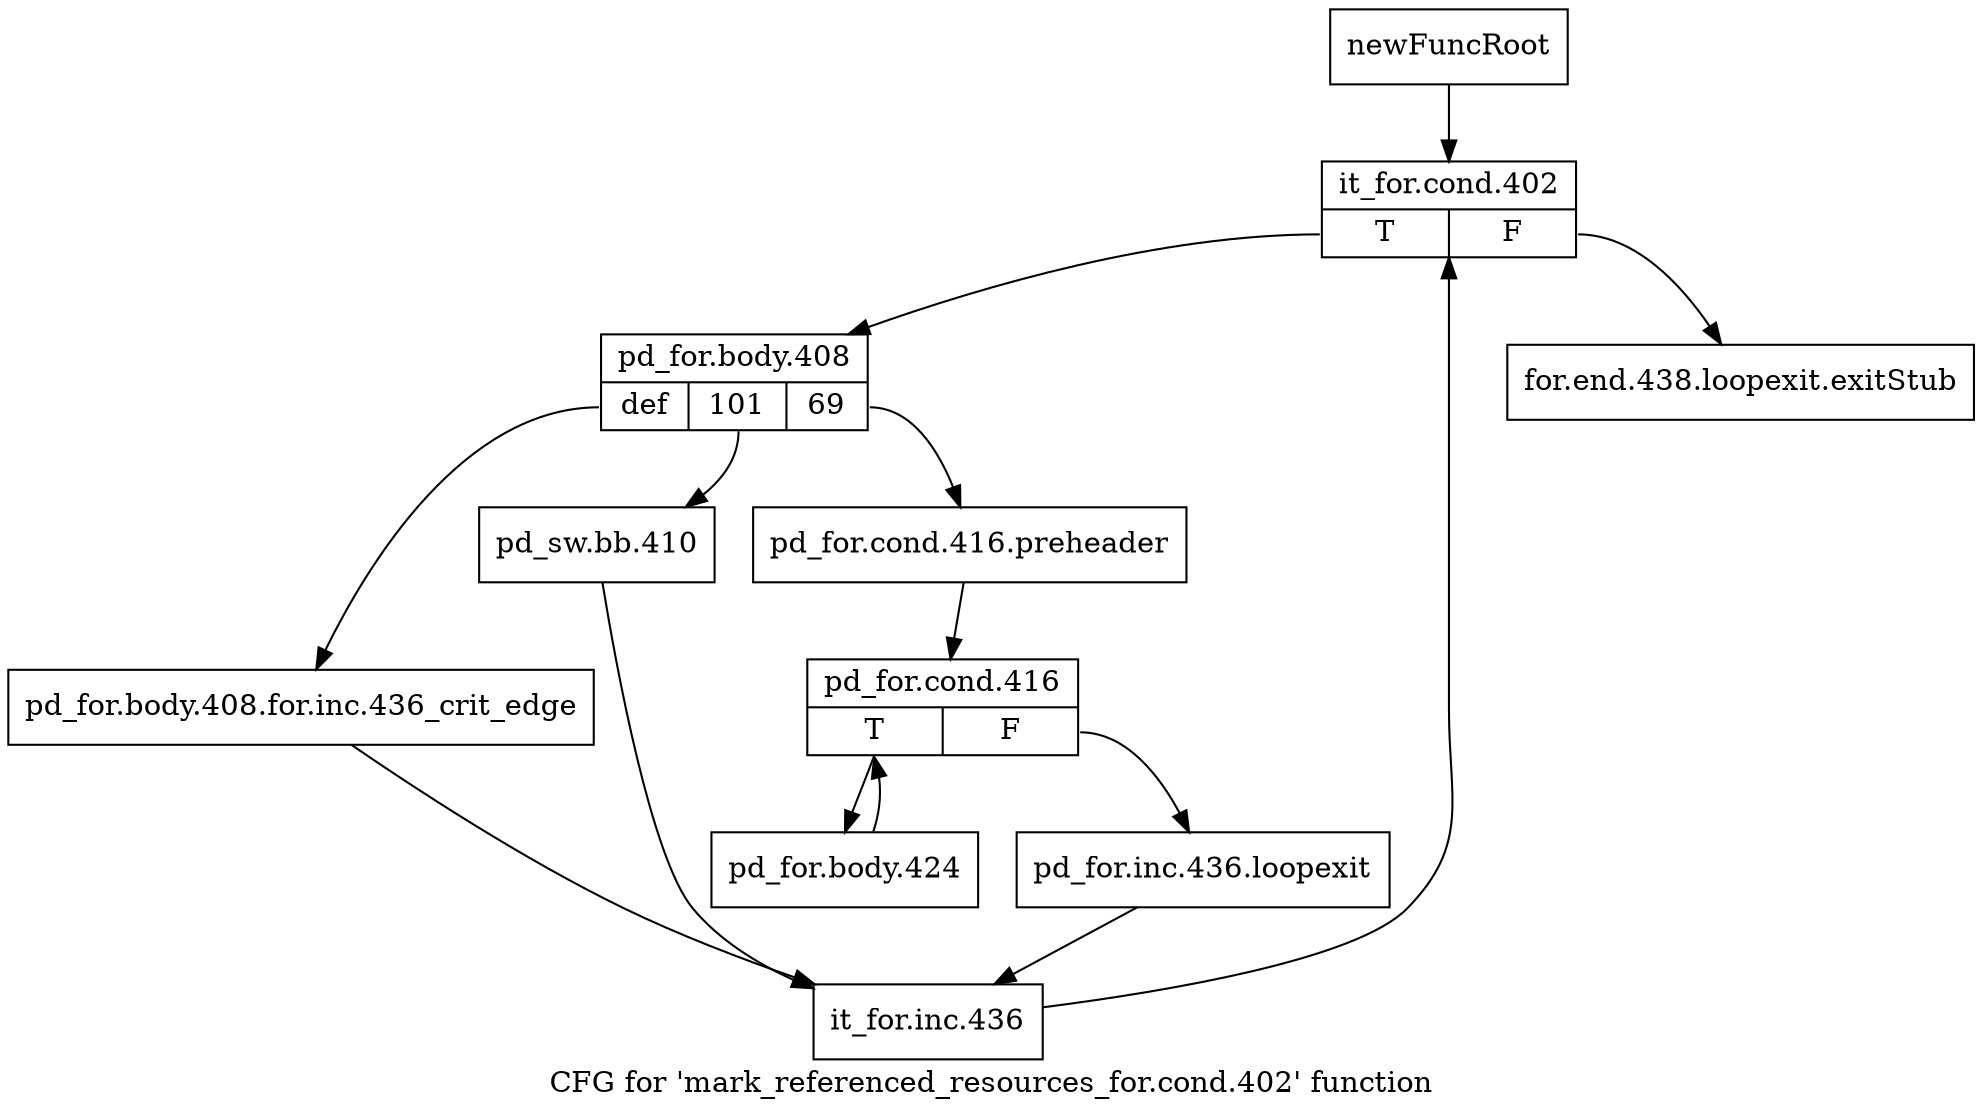digraph "CFG for 'mark_referenced_resources_for.cond.402' function" {
	label="CFG for 'mark_referenced_resources_for.cond.402' function";

	Node0xc026640 [shape=record,label="{newFuncRoot}"];
	Node0xc026640 -> Node0xc0266e0;
	Node0xc026690 [shape=record,label="{for.end.438.loopexit.exitStub}"];
	Node0xc0266e0 [shape=record,label="{it_for.cond.402|{<s0>T|<s1>F}}"];
	Node0xc0266e0:s0 -> Node0xc026730;
	Node0xc0266e0:s1 -> Node0xc026690;
	Node0xc026730 [shape=record,label="{pd_for.body.408|{<s0>def|<s1>101|<s2>69}}"];
	Node0xc026730:s0 -> Node0xc026910;
	Node0xc026730:s1 -> Node0xc0268c0;
	Node0xc026730:s2 -> Node0xc026780;
	Node0xc026780 [shape=record,label="{pd_for.cond.416.preheader}"];
	Node0xc026780 -> Node0xc0267d0;
	Node0xc0267d0 [shape=record,label="{pd_for.cond.416|{<s0>T|<s1>F}}"];
	Node0xc0267d0:s0 -> Node0xc026870;
	Node0xc0267d0:s1 -> Node0xc026820;
	Node0xc026820 [shape=record,label="{pd_for.inc.436.loopexit}"];
	Node0xc026820 -> Node0xc026960;
	Node0xc026870 [shape=record,label="{pd_for.body.424}"];
	Node0xc026870 -> Node0xc0267d0;
	Node0xc0268c0 [shape=record,label="{pd_sw.bb.410}"];
	Node0xc0268c0 -> Node0xc026960;
	Node0xc026910 [shape=record,label="{pd_for.body.408.for.inc.436_crit_edge}"];
	Node0xc026910 -> Node0xc026960;
	Node0xc026960 [shape=record,label="{it_for.inc.436}"];
	Node0xc026960 -> Node0xc0266e0;
}
